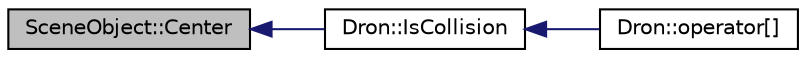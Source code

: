 digraph "SceneObject::Center"
{
  edge [fontname="Helvetica",fontsize="10",labelfontname="Helvetica",labelfontsize="10"];
  node [fontname="Helvetica",fontsize="10",shape=record];
  rankdir="LR";
  Node7 [label="SceneObject::Center",height=0.2,width=0.4,color="black", fillcolor="grey75", style="filled", fontcolor="black"];
  Node7 -> Node8 [dir="back",color="midnightblue",fontsize="10",style="solid",fontname="Helvetica"];
  Node8 [label="Dron::IsCollision",height=0.2,width=0.4,color="black", fillcolor="white", style="filled",URL="$class_dron.html#a649575a9df95099a8ef12d968432a6c8",tooltip="Metoda sprawdzająca czy występuje kolizja dwóch dronów. "];
  Node8 -> Node9 [dir="back",color="midnightblue",fontsize="10",style="solid",fontname="Helvetica"];
  Node9 [label="Dron::operator[]",height=0.2,width=0.4,color="black", fillcolor="white", style="filled",URL="$class_dron.html#a0ea1b6ba4471ee1e4159716328a1d7b3",tooltip="Przeciążenie operatora zapisu &#39;[]&#39; dla klasy Dron. "];
}
